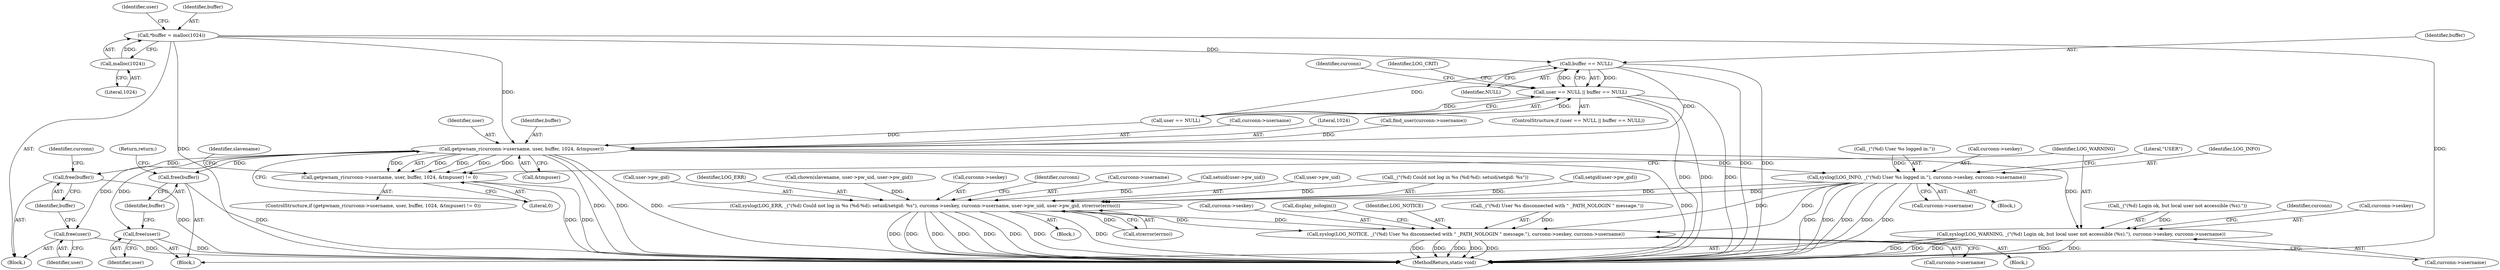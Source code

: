 digraph "0_MAC-Telnet_b69d11727d4f0f8cf719c79e3fb700f55ca03e9a_2@API" {
"1000369" [label="(Call,*buffer = malloc(1024))"];
"1000371" [label="(Call,malloc(1024))"];
"1000378" [label="(Call,buffer == NULL)"];
"1000374" [label="(Call,user == NULL || buffer == NULL)"];
"1000397" [label="(Call,getpwnam_r(curconn->username, user, buffer, 1024, &tmpuser))"];
"1000396" [label="(Call,getpwnam_r(curconn->username, user, buffer, 1024, &tmpuser) != 0)"];
"1000408" [label="(Call,syslog(LOG_WARNING, _(\"(%d) Login ok, but local user not accessible (%s).\"), curconn->seskey, curconn->username))"];
"1000423" [label="(Call,free(user))"];
"1000425" [label="(Call,free(buffer))"];
"1000476" [label="(Call,syslog(LOG_INFO, _(\"(%d) User %s logged in.\"), curconn->seskey, curconn->username))"];
"1000577" [label="(Call,syslog(LOG_ERR, _(\"(%d) Could not log in %s (%d:%d): setuid/setgid: %s\"), curconn->seskey, curconn->username, user->pw_uid, user->pw_gid, strerror(errno)))"];
"1000614" [label="(Call,syslog(LOG_NOTICE, _(\"(%d) User %s disconnected with \" _PATH_NOLOGIN \" message.\"), curconn->seskey, curconn->username))"];
"1000670" [label="(Call,free(user))"];
"1000672" [label="(Call,free(buffer))"];
"1000571" [label="(Call,setuid(user->pw_uid))"];
"1000476" [label="(Call,syslog(LOG_INFO, _(\"(%d) User %s logged in.\"), curconn->seskey, curconn->username))"];
"1000401" [label="(Identifier,user)"];
"1000395" [label="(ControlStructure,if (getpwnam_r(curconn->username, user, buffer, 1024, &tmpuser) != 0))"];
"1000477" [label="(Identifier,LOG_INFO)"];
"1000410" [label="(Call,_(\"(%d) Login ok, but local user not accessible (%s).\"))"];
"1000672" [label="(Call,free(buffer))"];
"1000587" [label="(Call,user->pw_uid)"];
"1000478" [label="(Call,_(\"(%d) User %s logged in.\"))"];
"1000371" [label="(Call,malloc(1024))"];
"1000375" [label="(Call,user == NULL)"];
"1000402" [label="(Identifier,buffer)"];
"1000425" [label="(Call,free(buffer))"];
"1000579" [label="(Call,_(\"(%d) Could not log in %s (%d:%d): setuid/setgid: %s\"))"];
"1000565" [label="(Call,setgid(user->pw_gid))"];
"1000590" [label="(Call,user->pw_gid)"];
"1000616" [label="(Call,_(\"(%d) User %s disconnected with \" _PATH_NOLOGIN \" message.\"))"];
"1000380" [label="(Identifier,NULL)"];
"1000369" [label="(Call,*buffer = malloc(1024))"];
"1000693" [label="(MethodReturn,static void)"];
"1000426" [label="(Identifier,buffer)"];
"1000578" [label="(Identifier,LOG_ERR)"];
"1000396" [label="(Call,getpwnam_r(curconn->username, user, buffer, 1024, &tmpuser) != 0)"];
"1000379" [label="(Identifier,buffer)"];
"1000480" [label="(Call,curconn->seskey)"];
"1000407" [label="(Block,)"];
"1000376" [label="(Identifier,user)"];
"1000424" [label="(Identifier,user)"];
"1000427" [label="(Return,return;)"];
"1000408" [label="(Call,syslog(LOG_WARNING, _(\"(%d) Login ok, but local user not accessible (%s).\"), curconn->seskey, curconn->username))"];
"1000487" [label="(Literal,\"USER\")"];
"1000428" [label="(Call,chown(slavename, user->pw_uid, user->pw_gid))"];
"1000398" [label="(Call,curconn->username)"];
"1000483" [label="(Call,curconn->username)"];
"1000419" [label="(Identifier,curconn)"];
"1000621" [label="(Call,curconn->username)"];
"1000406" [label="(Literal,0)"];
"1000370" [label="(Identifier,buffer)"];
"1000581" [label="(Call,curconn->seskey)"];
"1000383" [label="(Identifier,LOG_CRIT)"];
"1000577" [label="(Call,syslog(LOG_ERR, _(\"(%d) Could not log in %s (%d:%d): setuid/setgid: %s\"), curconn->seskey, curconn->username, user->pw_uid, user->pw_gid, strerror(errno)))"];
"1000353" [label="(Block,)"];
"1000618" [label="(Call,curconn->seskey)"];
"1000676" [label="(Identifier,curconn)"];
"1000670" [label="(Call,free(user))"];
"1000378" [label="(Call,buffer == NULL)"];
"1000415" [label="(Call,curconn->username)"];
"1000472" [label="(Block,)"];
"1000372" [label="(Literal,1024)"];
"1000403" [label="(Literal,1024)"];
"1000576" [label="(Block,)"];
"1000596" [label="(Identifier,curconn)"];
"1000404" [label="(Call,&tmpuser)"];
"1000671" [label="(Identifier,user)"];
"1000673" [label="(Identifier,buffer)"];
"1000423" [label="(Call,free(user))"];
"1000397" [label="(Call,getpwnam_r(curconn->username, user, buffer, 1024, &tmpuser))"];
"1000593" [label="(Call,strerror(errno))"];
"1000584" [label="(Call,curconn->username)"];
"1000613" [label="(Block,)"];
"1000429" [label="(Identifier,slavename)"];
"1000624" [label="(Call,display_nologin())"];
"1000412" [label="(Call,curconn->seskey)"];
"1000373" [label="(ControlStructure,if (user == NULL || buffer == NULL))"];
"1000399" [label="(Identifier,curconn)"];
"1000409" [label="(Identifier,LOG_WARNING)"];
"1000374" [label="(Call,user == NULL || buffer == NULL)"];
"1000140" [label="(Call,find_user(curconn->username))"];
"1000614" [label="(Call,syslog(LOG_NOTICE, _(\"(%d) User %s disconnected with \" _PATH_NOLOGIN \" message.\"), curconn->seskey, curconn->username))"];
"1000615" [label="(Identifier,LOG_NOTICE)"];
"1000369" -> "1000353"  [label="AST: "];
"1000369" -> "1000371"  [label="CFG: "];
"1000370" -> "1000369"  [label="AST: "];
"1000371" -> "1000369"  [label="AST: "];
"1000376" -> "1000369"  [label="CFG: "];
"1000369" -> "1000693"  [label="DDG: "];
"1000369" -> "1000693"  [label="DDG: "];
"1000371" -> "1000369"  [label="DDG: "];
"1000369" -> "1000378"  [label="DDG: "];
"1000369" -> "1000397"  [label="DDG: "];
"1000371" -> "1000372"  [label="CFG: "];
"1000372" -> "1000371"  [label="AST: "];
"1000378" -> "1000374"  [label="AST: "];
"1000378" -> "1000380"  [label="CFG: "];
"1000379" -> "1000378"  [label="AST: "];
"1000380" -> "1000378"  [label="AST: "];
"1000374" -> "1000378"  [label="CFG: "];
"1000378" -> "1000693"  [label="DDG: "];
"1000378" -> "1000693"  [label="DDG: "];
"1000378" -> "1000374"  [label="DDG: "];
"1000378" -> "1000374"  [label="DDG: "];
"1000375" -> "1000378"  [label="DDG: "];
"1000378" -> "1000397"  [label="DDG: "];
"1000374" -> "1000373"  [label="AST: "];
"1000374" -> "1000375"  [label="CFG: "];
"1000375" -> "1000374"  [label="AST: "];
"1000383" -> "1000374"  [label="CFG: "];
"1000399" -> "1000374"  [label="CFG: "];
"1000374" -> "1000693"  [label="DDG: "];
"1000374" -> "1000693"  [label="DDG: "];
"1000374" -> "1000693"  [label="DDG: "];
"1000375" -> "1000374"  [label="DDG: "];
"1000375" -> "1000374"  [label="DDG: "];
"1000397" -> "1000396"  [label="AST: "];
"1000397" -> "1000404"  [label="CFG: "];
"1000398" -> "1000397"  [label="AST: "];
"1000401" -> "1000397"  [label="AST: "];
"1000402" -> "1000397"  [label="AST: "];
"1000403" -> "1000397"  [label="AST: "];
"1000404" -> "1000397"  [label="AST: "];
"1000406" -> "1000397"  [label="CFG: "];
"1000397" -> "1000693"  [label="DDG: "];
"1000397" -> "1000693"  [label="DDG: "];
"1000397" -> "1000693"  [label="DDG: "];
"1000397" -> "1000693"  [label="DDG: "];
"1000397" -> "1000396"  [label="DDG: "];
"1000397" -> "1000396"  [label="DDG: "];
"1000397" -> "1000396"  [label="DDG: "];
"1000397" -> "1000396"  [label="DDG: "];
"1000397" -> "1000396"  [label="DDG: "];
"1000140" -> "1000397"  [label="DDG: "];
"1000375" -> "1000397"  [label="DDG: "];
"1000397" -> "1000408"  [label="DDG: "];
"1000397" -> "1000423"  [label="DDG: "];
"1000397" -> "1000425"  [label="DDG: "];
"1000397" -> "1000476"  [label="DDG: "];
"1000397" -> "1000670"  [label="DDG: "];
"1000397" -> "1000672"  [label="DDG: "];
"1000396" -> "1000395"  [label="AST: "];
"1000396" -> "1000406"  [label="CFG: "];
"1000406" -> "1000396"  [label="AST: "];
"1000409" -> "1000396"  [label="CFG: "];
"1000429" -> "1000396"  [label="CFG: "];
"1000396" -> "1000693"  [label="DDG: "];
"1000396" -> "1000693"  [label="DDG: "];
"1000408" -> "1000407"  [label="AST: "];
"1000408" -> "1000415"  [label="CFG: "];
"1000409" -> "1000408"  [label="AST: "];
"1000410" -> "1000408"  [label="AST: "];
"1000412" -> "1000408"  [label="AST: "];
"1000415" -> "1000408"  [label="AST: "];
"1000419" -> "1000408"  [label="CFG: "];
"1000408" -> "1000693"  [label="DDG: "];
"1000408" -> "1000693"  [label="DDG: "];
"1000408" -> "1000693"  [label="DDG: "];
"1000408" -> "1000693"  [label="DDG: "];
"1000408" -> "1000693"  [label="DDG: "];
"1000410" -> "1000408"  [label="DDG: "];
"1000423" -> "1000407"  [label="AST: "];
"1000423" -> "1000424"  [label="CFG: "];
"1000424" -> "1000423"  [label="AST: "];
"1000426" -> "1000423"  [label="CFG: "];
"1000423" -> "1000693"  [label="DDG: "];
"1000425" -> "1000407"  [label="AST: "];
"1000425" -> "1000426"  [label="CFG: "];
"1000426" -> "1000425"  [label="AST: "];
"1000427" -> "1000425"  [label="CFG: "];
"1000425" -> "1000693"  [label="DDG: "];
"1000476" -> "1000472"  [label="AST: "];
"1000476" -> "1000483"  [label="CFG: "];
"1000477" -> "1000476"  [label="AST: "];
"1000478" -> "1000476"  [label="AST: "];
"1000480" -> "1000476"  [label="AST: "];
"1000483" -> "1000476"  [label="AST: "];
"1000487" -> "1000476"  [label="CFG: "];
"1000476" -> "1000693"  [label="DDG: "];
"1000476" -> "1000693"  [label="DDG: "];
"1000476" -> "1000693"  [label="DDG: "];
"1000476" -> "1000693"  [label="DDG: "];
"1000476" -> "1000693"  [label="DDG: "];
"1000478" -> "1000476"  [label="DDG: "];
"1000476" -> "1000577"  [label="DDG: "];
"1000476" -> "1000577"  [label="DDG: "];
"1000476" -> "1000614"  [label="DDG: "];
"1000476" -> "1000614"  [label="DDG: "];
"1000577" -> "1000576"  [label="AST: "];
"1000577" -> "1000593"  [label="CFG: "];
"1000578" -> "1000577"  [label="AST: "];
"1000579" -> "1000577"  [label="AST: "];
"1000581" -> "1000577"  [label="AST: "];
"1000584" -> "1000577"  [label="AST: "];
"1000587" -> "1000577"  [label="AST: "];
"1000590" -> "1000577"  [label="AST: "];
"1000593" -> "1000577"  [label="AST: "];
"1000596" -> "1000577"  [label="CFG: "];
"1000577" -> "1000693"  [label="DDG: "];
"1000577" -> "1000693"  [label="DDG: "];
"1000577" -> "1000693"  [label="DDG: "];
"1000577" -> "1000693"  [label="DDG: "];
"1000577" -> "1000693"  [label="DDG: "];
"1000577" -> "1000693"  [label="DDG: "];
"1000577" -> "1000693"  [label="DDG: "];
"1000577" -> "1000693"  [label="DDG: "];
"1000579" -> "1000577"  [label="DDG: "];
"1000571" -> "1000577"  [label="DDG: "];
"1000428" -> "1000577"  [label="DDG: "];
"1000565" -> "1000577"  [label="DDG: "];
"1000593" -> "1000577"  [label="DDG: "];
"1000577" -> "1000614"  [label="DDG: "];
"1000577" -> "1000614"  [label="DDG: "];
"1000614" -> "1000613"  [label="AST: "];
"1000614" -> "1000621"  [label="CFG: "];
"1000615" -> "1000614"  [label="AST: "];
"1000616" -> "1000614"  [label="AST: "];
"1000618" -> "1000614"  [label="AST: "];
"1000621" -> "1000614"  [label="AST: "];
"1000624" -> "1000614"  [label="CFG: "];
"1000614" -> "1000693"  [label="DDG: "];
"1000614" -> "1000693"  [label="DDG: "];
"1000614" -> "1000693"  [label="DDG: "];
"1000614" -> "1000693"  [label="DDG: "];
"1000614" -> "1000693"  [label="DDG: "];
"1000616" -> "1000614"  [label="DDG: "];
"1000670" -> "1000353"  [label="AST: "];
"1000670" -> "1000671"  [label="CFG: "];
"1000671" -> "1000670"  [label="AST: "];
"1000673" -> "1000670"  [label="CFG: "];
"1000670" -> "1000693"  [label="DDG: "];
"1000672" -> "1000353"  [label="AST: "];
"1000672" -> "1000673"  [label="CFG: "];
"1000673" -> "1000672"  [label="AST: "];
"1000676" -> "1000672"  [label="CFG: "];
"1000672" -> "1000693"  [label="DDG: "];
}
